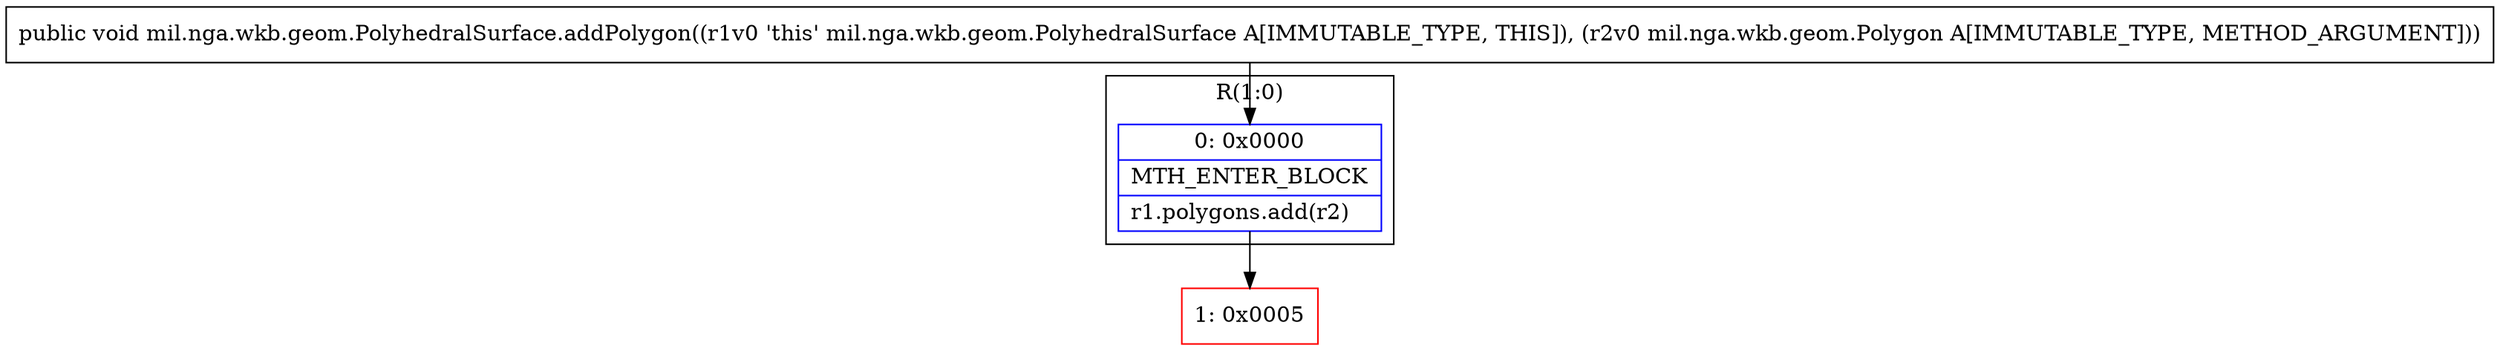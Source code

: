 digraph "CFG formil.nga.wkb.geom.PolyhedralSurface.addPolygon(Lmil\/nga\/wkb\/geom\/Polygon;)V" {
subgraph cluster_Region_329169782 {
label = "R(1:0)";
node [shape=record,color=blue];
Node_0 [shape=record,label="{0\:\ 0x0000|MTH_ENTER_BLOCK\l|r1.polygons.add(r2)\l}"];
}
Node_1 [shape=record,color=red,label="{1\:\ 0x0005}"];
MethodNode[shape=record,label="{public void mil.nga.wkb.geom.PolyhedralSurface.addPolygon((r1v0 'this' mil.nga.wkb.geom.PolyhedralSurface A[IMMUTABLE_TYPE, THIS]), (r2v0 mil.nga.wkb.geom.Polygon A[IMMUTABLE_TYPE, METHOD_ARGUMENT])) }"];
MethodNode -> Node_0;
Node_0 -> Node_1;
}

